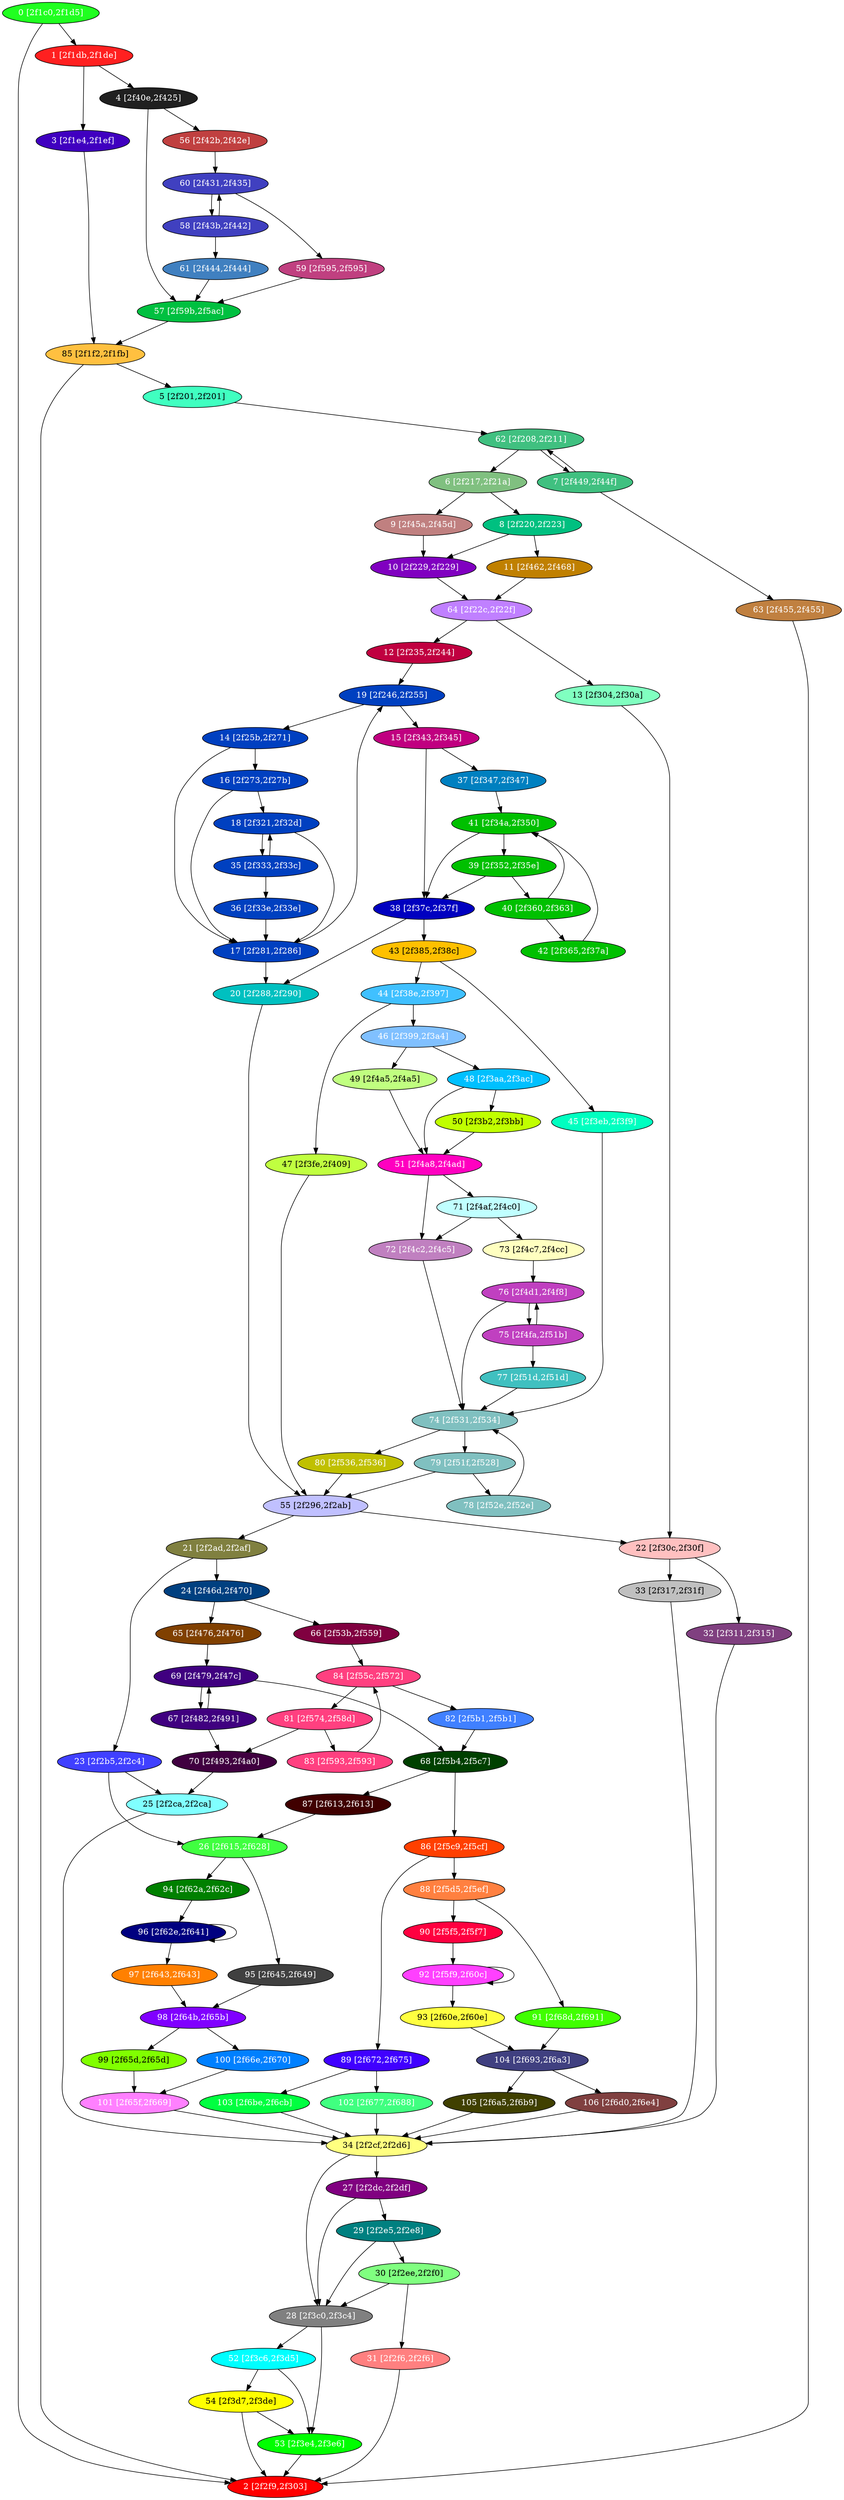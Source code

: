 diGraph libnss3{
	libnss3_0  [style=filled fillcolor="#20FF20" fontcolor="#ffffff" shape=oval label="0 [2f1c0,2f1d5]"]
	libnss3_1  [style=filled fillcolor="#FF2020" fontcolor="#ffffff" shape=oval label="1 [2f1db,2f1de]"]
	libnss3_2  [style=filled fillcolor="#FF0000" fontcolor="#ffffff" shape=oval label="2 [2f2f9,2f303]"]
	libnss3_3  [style=filled fillcolor="#4000C0" fontcolor="#ffffff" shape=oval label="3 [2f1e4,2f1ef]"]
	libnss3_4  [style=filled fillcolor="#202020" fontcolor="#ffffff" shape=oval label="4 [2f40e,2f425]"]
	libnss3_5  [style=filled fillcolor="#40FFC0" fontcolor="#000000" shape=oval label="5 [2f201,2f201]"]
	libnss3_6  [style=filled fillcolor="#80C080" fontcolor="#ffffff" shape=oval label="6 [2f217,2f21a]"]
	libnss3_7  [style=filled fillcolor="#40C080" fontcolor="#ffffff" shape=oval label="7 [2f449,2f44f]"]
	libnss3_8  [style=filled fillcolor="#00C080" fontcolor="#ffffff" shape=oval label="8 [2f220,2f223]"]
	libnss3_9  [style=filled fillcolor="#C08080" fontcolor="#ffffff" shape=oval label="9 [2f45a,2f45d]"]
	libnss3_a  [style=filled fillcolor="#8000C0" fontcolor="#ffffff" shape=oval label="10 [2f229,2f229]"]
	libnss3_b  [style=filled fillcolor="#C08000" fontcolor="#ffffff" shape=oval label="11 [2f462,2f468]"]
	libnss3_c  [style=filled fillcolor="#C00040" fontcolor="#ffffff" shape=oval label="12 [2f235,2f244]"]
	libnss3_d  [style=filled fillcolor="#80FFC0" fontcolor="#000000" shape=oval label="13 [2f304,2f30a]"]
	libnss3_e  [style=filled fillcolor="#0040C0" fontcolor="#ffffff" shape=oval label="14 [2f25b,2f271]"]
	libnss3_f  [style=filled fillcolor="#C00080" fontcolor="#ffffff" shape=oval label="15 [2f343,2f345]"]
	libnss3_10  [style=filled fillcolor="#0040C0" fontcolor="#ffffff" shape=oval label="16 [2f273,2f27b]"]
	libnss3_11  [style=filled fillcolor="#0040C0" fontcolor="#ffffff" shape=oval label="17 [2f281,2f286]"]
	libnss3_12  [style=filled fillcolor="#0040C0" fontcolor="#ffffff" shape=oval label="18 [2f321,2f32d]"]
	libnss3_13  [style=filled fillcolor="#0040C0" fontcolor="#ffffff" shape=oval label="19 [2f246,2f255]"]
	libnss3_14  [style=filled fillcolor="#00C0C0" fontcolor="#ffffff" shape=oval label="20 [2f288,2f290]"]
	libnss3_15  [style=filled fillcolor="#808040" fontcolor="#ffffff" shape=oval label="21 [2f2ad,2f2af]"]
	libnss3_16  [style=filled fillcolor="#FFC0C0" fontcolor="#000000" shape=oval label="22 [2f30c,2f30f]"]
	libnss3_17  [style=filled fillcolor="#4040FF" fontcolor="#ffffff" shape=oval label="23 [2f2b5,2f2c4]"]
	libnss3_18  [style=filled fillcolor="#004080" fontcolor="#ffffff" shape=oval label="24 [2f46d,2f470]"]
	libnss3_19  [style=filled fillcolor="#80FFFF" fontcolor="#000000" shape=oval label="25 [2f2ca,2f2ca]"]
	libnss3_1a  [style=filled fillcolor="#40FF40" fontcolor="#ffffff" shape=oval label="26 [2f615,2f628]"]
	libnss3_1b  [style=filled fillcolor="#800080" fontcolor="#ffffff" shape=oval label="27 [2f2dc,2f2df]"]
	libnss3_1c  [style=filled fillcolor="#808080" fontcolor="#ffffff" shape=oval label="28 [2f3c0,2f3c4]"]
	libnss3_1d  [style=filled fillcolor="#008080" fontcolor="#ffffff" shape=oval label="29 [2f2e5,2f2e8]"]
	libnss3_1e  [style=filled fillcolor="#80FF80" fontcolor="#000000" shape=oval label="30 [2f2ee,2f2f0]"]
	libnss3_1f  [style=filled fillcolor="#FF8080" fontcolor="#ffffff" shape=oval label="31 [2f2f6,2f2f6]"]
	libnss3_20  [style=filled fillcolor="#804080" fontcolor="#ffffff" shape=oval label="32 [2f311,2f315]"]
	libnss3_21  [style=filled fillcolor="#C0C0C0" fontcolor="#000000" shape=oval label="33 [2f317,2f31f]"]
	libnss3_22  [style=filled fillcolor="#FFFF80" fontcolor="#000000" shape=oval label="34 [2f2cf,2f2d6]"]
	libnss3_23  [style=filled fillcolor="#0040C0" fontcolor="#ffffff" shape=oval label="35 [2f333,2f33c]"]
	libnss3_24  [style=filled fillcolor="#0040C0" fontcolor="#ffffff" shape=oval label="36 [2f33e,2f33e]"]
	libnss3_25  [style=filled fillcolor="#0080C0" fontcolor="#ffffff" shape=oval label="37 [2f347,2f347]"]
	libnss3_26  [style=filled fillcolor="#0000C0" fontcolor="#ffffff" shape=oval label="38 [2f37c,2f37f]"]
	libnss3_27  [style=filled fillcolor="#00C000" fontcolor="#ffffff" shape=oval label="39 [2f352,2f35e]"]
	libnss3_28  [style=filled fillcolor="#00C000" fontcolor="#ffffff" shape=oval label="40 [2f360,2f363]"]
	libnss3_29  [style=filled fillcolor="#00C000" fontcolor="#ffffff" shape=oval label="41 [2f34a,2f350]"]
	libnss3_2a  [style=filled fillcolor="#00C000" fontcolor="#ffffff" shape=oval label="42 [2f365,2f37a]"]
	libnss3_2b  [style=filled fillcolor="#FFC000" fontcolor="#000000" shape=oval label="43 [2f385,2f38c]"]
	libnss3_2c  [style=filled fillcolor="#40C0FF" fontcolor="#ffffff" shape=oval label="44 [2f38e,2f397]"]
	libnss3_2d  [style=filled fillcolor="#00FFC0" fontcolor="#ffffff" shape=oval label="45 [2f3eb,2f3f9]"]
	libnss3_2e  [style=filled fillcolor="#80C0FF" fontcolor="#ffffff" shape=oval label="46 [2f399,2f3a4]"]
	libnss3_2f  [style=filled fillcolor="#C0FF40" fontcolor="#000000" shape=oval label="47 [2f3fe,2f409]"]
	libnss3_30  [style=filled fillcolor="#00C0FF" fontcolor="#ffffff" shape=oval label="48 [2f3aa,2f3ac]"]
	libnss3_31  [style=filled fillcolor="#C0FF80" fontcolor="#000000" shape=oval label="49 [2f4a5,2f4a5]"]
	libnss3_32  [style=filled fillcolor="#C0FF00" fontcolor="#000000" shape=oval label="50 [2f3b2,2f3bb]"]
	libnss3_33  [style=filled fillcolor="#FF00C0" fontcolor="#ffffff" shape=oval label="51 [2f4a8,2f4ad]"]
	libnss3_34  [style=filled fillcolor="#00FFFF" fontcolor="#ffffff" shape=oval label="52 [2f3c6,2f3d5]"]
	libnss3_35  [style=filled fillcolor="#00FF00" fontcolor="#ffffff" shape=oval label="53 [2f3e4,2f3e6]"]
	libnss3_36  [style=filled fillcolor="#FFFF00" fontcolor="#000000" shape=oval label="54 [2f3d7,2f3de]"]
	libnss3_37  [style=filled fillcolor="#C0C0FF" fontcolor="#000000" shape=oval label="55 [2f296,2f2ab]"]
	libnss3_38  [style=filled fillcolor="#C04040" fontcolor="#ffffff" shape=oval label="56 [2f42b,2f42e]"]
	libnss3_39  [style=filled fillcolor="#00C040" fontcolor="#ffffff" shape=oval label="57 [2f59b,2f5ac]"]
	libnss3_3a  [style=filled fillcolor="#4040C0" fontcolor="#ffffff" shape=oval label="58 [2f43b,2f442]"]
	libnss3_3b  [style=filled fillcolor="#C04080" fontcolor="#ffffff" shape=oval label="59 [2f595,2f595]"]
	libnss3_3c  [style=filled fillcolor="#4040C0" fontcolor="#ffffff" shape=oval label="60 [2f431,2f435]"]
	libnss3_3d  [style=filled fillcolor="#4080C0" fontcolor="#ffffff" shape=oval label="61 [2f444,2f444]"]
	libnss3_3e  [style=filled fillcolor="#40C080" fontcolor="#ffffff" shape=oval label="62 [2f208,2f211]"]
	libnss3_3f  [style=filled fillcolor="#C08040" fontcolor="#ffffff" shape=oval label="63 [2f455,2f455]"]
	libnss3_40  [style=filled fillcolor="#C080FF" fontcolor="#ffffff" shape=oval label="64 [2f22c,2f22f]"]
	libnss3_41  [style=filled fillcolor="#804000" fontcolor="#ffffff" shape=oval label="65 [2f476,2f476]"]
	libnss3_42  [style=filled fillcolor="#800040" fontcolor="#ffffff" shape=oval label="66 [2f53b,2f559]"]
	libnss3_43  [style=filled fillcolor="#400080" fontcolor="#ffffff" shape=oval label="67 [2f482,2f491]"]
	libnss3_44  [style=filled fillcolor="#004000" fontcolor="#ffffff" shape=oval label="68 [2f5b4,2f5c7]"]
	libnss3_45  [style=filled fillcolor="#400080" fontcolor="#ffffff" shape=oval label="69 [2f479,2f47c]"]
	libnss3_46  [style=filled fillcolor="#400040" fontcolor="#ffffff" shape=oval label="70 [2f493,2f4a0]"]
	libnss3_47  [style=filled fillcolor="#C0FFFF" fontcolor="#000000" shape=oval label="71 [2f4af,2f4c0]"]
	libnss3_48  [style=filled fillcolor="#C080C0" fontcolor="#ffffff" shape=oval label="72 [2f4c2,2f4c5]"]
	libnss3_49  [style=filled fillcolor="#FFFFC0" fontcolor="#000000" shape=oval label="73 [2f4c7,2f4cc]"]
	libnss3_4a  [style=filled fillcolor="#80C0C0" fontcolor="#ffffff" shape=oval label="74 [2f531,2f534]"]
	libnss3_4b  [style=filled fillcolor="#C040C0" fontcolor="#ffffff" shape=oval label="75 [2f4fa,2f51b]"]
	libnss3_4c  [style=filled fillcolor="#C040C0" fontcolor="#ffffff" shape=oval label="76 [2f4d1,2f4f8]"]
	libnss3_4d  [style=filled fillcolor="#40C0C0" fontcolor="#ffffff" shape=oval label="77 [2f51d,2f51d]"]
	libnss3_4e  [style=filled fillcolor="#80C0C0" fontcolor="#ffffff" shape=oval label="78 [2f52e,2f52e]"]
	libnss3_4f  [style=filled fillcolor="#80C0C0" fontcolor="#ffffff" shape=oval label="79 [2f51f,2f528]"]
	libnss3_50  [style=filled fillcolor="#C0C000" fontcolor="#ffffff" shape=oval label="80 [2f536,2f536]"]
	libnss3_51  [style=filled fillcolor="#FF4080" fontcolor="#ffffff" shape=oval label="81 [2f574,2f58d]"]
	libnss3_52  [style=filled fillcolor="#4080FF" fontcolor="#ffffff" shape=oval label="82 [2f5b1,2f5b1]"]
	libnss3_53  [style=filled fillcolor="#FF4080" fontcolor="#ffffff" shape=oval label="83 [2f593,2f593]"]
	libnss3_54  [style=filled fillcolor="#FF4080" fontcolor="#ffffff" shape=oval label="84 [2f55c,2f572]"]
	libnss3_55  [style=filled fillcolor="#FFC040" fontcolor="#000000" shape=oval label="85 [2f1f2,2f1fb]"]
	libnss3_56  [style=filled fillcolor="#FF4000" fontcolor="#ffffff" shape=oval label="86 [2f5c9,2f5cf]"]
	libnss3_57  [style=filled fillcolor="#400000" fontcolor="#ffffff" shape=oval label="87 [2f613,2f613]"]
	libnss3_58  [style=filled fillcolor="#FF8040" fontcolor="#ffffff" shape=oval label="88 [2f5d5,2f5ef]"]
	libnss3_59  [style=filled fillcolor="#4000FF" fontcolor="#ffffff" shape=oval label="89 [2f672,2f675]"]
	libnss3_5a  [style=filled fillcolor="#FF0040" fontcolor="#ffffff" shape=oval label="90 [2f5f5,2f5f7]"]
	libnss3_5b  [style=filled fillcolor="#40FF00" fontcolor="#ffffff" shape=oval label="91 [2f68d,2f691]"]
	libnss3_5c  [style=filled fillcolor="#FF40FF" fontcolor="#ffffff" shape=oval label="92 [2f5f9,2f60c]"]
	libnss3_5d  [style=filled fillcolor="#FFFF40" fontcolor="#000000" shape=oval label="93 [2f60e,2f60e]"]
	libnss3_5e  [style=filled fillcolor="#008000" fontcolor="#ffffff" shape=oval label="94 [2f62a,2f62c]"]
	libnss3_5f  [style=filled fillcolor="#404040" fontcolor="#ffffff" shape=oval label="95 [2f645,2f649]"]
	libnss3_60  [style=filled fillcolor="#000080" fontcolor="#ffffff" shape=oval label="96 [2f62e,2f641]"]
	libnss3_61  [style=filled fillcolor="#FF8000" fontcolor="#ffffff" shape=oval label="97 [2f643,2f643]"]
	libnss3_62  [style=filled fillcolor="#8000FF" fontcolor="#ffffff" shape=oval label="98 [2f64b,2f65b]"]
	libnss3_63  [style=filled fillcolor="#80FF00" fontcolor="#000000" shape=oval label="99 [2f65d,2f65d]"]
	libnss3_64  [style=filled fillcolor="#0080FF" fontcolor="#ffffff" shape=oval label="100 [2f66e,2f670]"]
	libnss3_65  [style=filled fillcolor="#FF80FF" fontcolor="#ffffff" shape=oval label="101 [2f65f,2f669]"]
	libnss3_66  [style=filled fillcolor="#40FF80" fontcolor="#ffffff" shape=oval label="102 [2f677,2f688]"]
	libnss3_67  [style=filled fillcolor="#00FF40" fontcolor="#ffffff" shape=oval label="103 [2f6be,2f6cb]"]
	libnss3_68  [style=filled fillcolor="#404080" fontcolor="#ffffff" shape=oval label="104 [2f693,2f6a3]"]
	libnss3_69  [style=filled fillcolor="#404000" fontcolor="#ffffff" shape=oval label="105 [2f6a5,2f6b9]"]
	libnss3_6a  [style=filled fillcolor="#804040" fontcolor="#ffffff" shape=oval label="106 [2f6d0,2f6e4]"]

	libnss3_0 -> libnss3_1
	libnss3_0 -> libnss3_2
	libnss3_1 -> libnss3_3
	libnss3_1 -> libnss3_4
	libnss3_3 -> libnss3_55
	libnss3_4 -> libnss3_38
	libnss3_4 -> libnss3_39
	libnss3_5 -> libnss3_3e
	libnss3_6 -> libnss3_8
	libnss3_6 -> libnss3_9
	libnss3_7 -> libnss3_3e
	libnss3_7 -> libnss3_3f
	libnss3_8 -> libnss3_a
	libnss3_8 -> libnss3_b
	libnss3_9 -> libnss3_a
	libnss3_a -> libnss3_40
	libnss3_b -> libnss3_40
	libnss3_c -> libnss3_13
	libnss3_d -> libnss3_16
	libnss3_e -> libnss3_10
	libnss3_e -> libnss3_11
	libnss3_f -> libnss3_25
	libnss3_f -> libnss3_26
	libnss3_10 -> libnss3_11
	libnss3_10 -> libnss3_12
	libnss3_11 -> libnss3_13
	libnss3_11 -> libnss3_14
	libnss3_12 -> libnss3_11
	libnss3_12 -> libnss3_23
	libnss3_13 -> libnss3_e
	libnss3_13 -> libnss3_f
	libnss3_14 -> libnss3_37
	libnss3_15 -> libnss3_17
	libnss3_15 -> libnss3_18
	libnss3_16 -> libnss3_20
	libnss3_16 -> libnss3_21
	libnss3_17 -> libnss3_19
	libnss3_17 -> libnss3_1a
	libnss3_18 -> libnss3_41
	libnss3_18 -> libnss3_42
	libnss3_19 -> libnss3_22
	libnss3_1a -> libnss3_5e
	libnss3_1a -> libnss3_5f
	libnss3_1b -> libnss3_1c
	libnss3_1b -> libnss3_1d
	libnss3_1c -> libnss3_34
	libnss3_1c -> libnss3_35
	libnss3_1d -> libnss3_1c
	libnss3_1d -> libnss3_1e
	libnss3_1e -> libnss3_1c
	libnss3_1e -> libnss3_1f
	libnss3_1f -> libnss3_2
	libnss3_20 -> libnss3_22
	libnss3_21 -> libnss3_22
	libnss3_22 -> libnss3_1b
	libnss3_22 -> libnss3_1c
	libnss3_23 -> libnss3_12
	libnss3_23 -> libnss3_24
	libnss3_24 -> libnss3_11
	libnss3_25 -> libnss3_29
	libnss3_26 -> libnss3_14
	libnss3_26 -> libnss3_2b
	libnss3_27 -> libnss3_26
	libnss3_27 -> libnss3_28
	libnss3_28 -> libnss3_29
	libnss3_28 -> libnss3_2a
	libnss3_29 -> libnss3_26
	libnss3_29 -> libnss3_27
	libnss3_2a -> libnss3_29
	libnss3_2b -> libnss3_2c
	libnss3_2b -> libnss3_2d
	libnss3_2c -> libnss3_2e
	libnss3_2c -> libnss3_2f
	libnss3_2d -> libnss3_4a
	libnss3_2e -> libnss3_30
	libnss3_2e -> libnss3_31
	libnss3_2f -> libnss3_37
	libnss3_30 -> libnss3_32
	libnss3_30 -> libnss3_33
	libnss3_31 -> libnss3_33
	libnss3_32 -> libnss3_33
	libnss3_33 -> libnss3_47
	libnss3_33 -> libnss3_48
	libnss3_34 -> libnss3_35
	libnss3_34 -> libnss3_36
	libnss3_35 -> libnss3_2
	libnss3_36 -> libnss3_2
	libnss3_36 -> libnss3_35
	libnss3_37 -> libnss3_15
	libnss3_37 -> libnss3_16
	libnss3_38 -> libnss3_3c
	libnss3_39 -> libnss3_55
	libnss3_3a -> libnss3_3c
	libnss3_3a -> libnss3_3d
	libnss3_3b -> libnss3_39
	libnss3_3c -> libnss3_3a
	libnss3_3c -> libnss3_3b
	libnss3_3d -> libnss3_39
	libnss3_3e -> libnss3_6
	libnss3_3e -> libnss3_7
	libnss3_3f -> libnss3_2
	libnss3_40 -> libnss3_c
	libnss3_40 -> libnss3_d
	libnss3_41 -> libnss3_45
	libnss3_42 -> libnss3_54
	libnss3_43 -> libnss3_45
	libnss3_43 -> libnss3_46
	libnss3_44 -> libnss3_56
	libnss3_44 -> libnss3_57
	libnss3_45 -> libnss3_43
	libnss3_45 -> libnss3_44
	libnss3_46 -> libnss3_19
	libnss3_47 -> libnss3_48
	libnss3_47 -> libnss3_49
	libnss3_48 -> libnss3_4a
	libnss3_49 -> libnss3_4c
	libnss3_4a -> libnss3_4f
	libnss3_4a -> libnss3_50
	libnss3_4b -> libnss3_4c
	libnss3_4b -> libnss3_4d
	libnss3_4c -> libnss3_4a
	libnss3_4c -> libnss3_4b
	libnss3_4d -> libnss3_4a
	libnss3_4e -> libnss3_4a
	libnss3_4f -> libnss3_37
	libnss3_4f -> libnss3_4e
	libnss3_50 -> libnss3_37
	libnss3_51 -> libnss3_46
	libnss3_51 -> libnss3_53
	libnss3_52 -> libnss3_44
	libnss3_53 -> libnss3_54
	libnss3_54 -> libnss3_51
	libnss3_54 -> libnss3_52
	libnss3_55 -> libnss3_2
	libnss3_55 -> libnss3_5
	libnss3_56 -> libnss3_58
	libnss3_56 -> libnss3_59
	libnss3_57 -> libnss3_1a
	libnss3_58 -> libnss3_5a
	libnss3_58 -> libnss3_5b
	libnss3_59 -> libnss3_66
	libnss3_59 -> libnss3_67
	libnss3_5a -> libnss3_5c
	libnss3_5b -> libnss3_68
	libnss3_5c -> libnss3_5c
	libnss3_5c -> libnss3_5d
	libnss3_5d -> libnss3_68
	libnss3_5e -> libnss3_60
	libnss3_5f -> libnss3_62
	libnss3_60 -> libnss3_60
	libnss3_60 -> libnss3_61
	libnss3_61 -> libnss3_62
	libnss3_62 -> libnss3_63
	libnss3_62 -> libnss3_64
	libnss3_63 -> libnss3_65
	libnss3_64 -> libnss3_65
	libnss3_65 -> libnss3_22
	libnss3_66 -> libnss3_22
	libnss3_67 -> libnss3_22
	libnss3_68 -> libnss3_69
	libnss3_68 -> libnss3_6a
	libnss3_69 -> libnss3_22
	libnss3_6a -> libnss3_22
}
